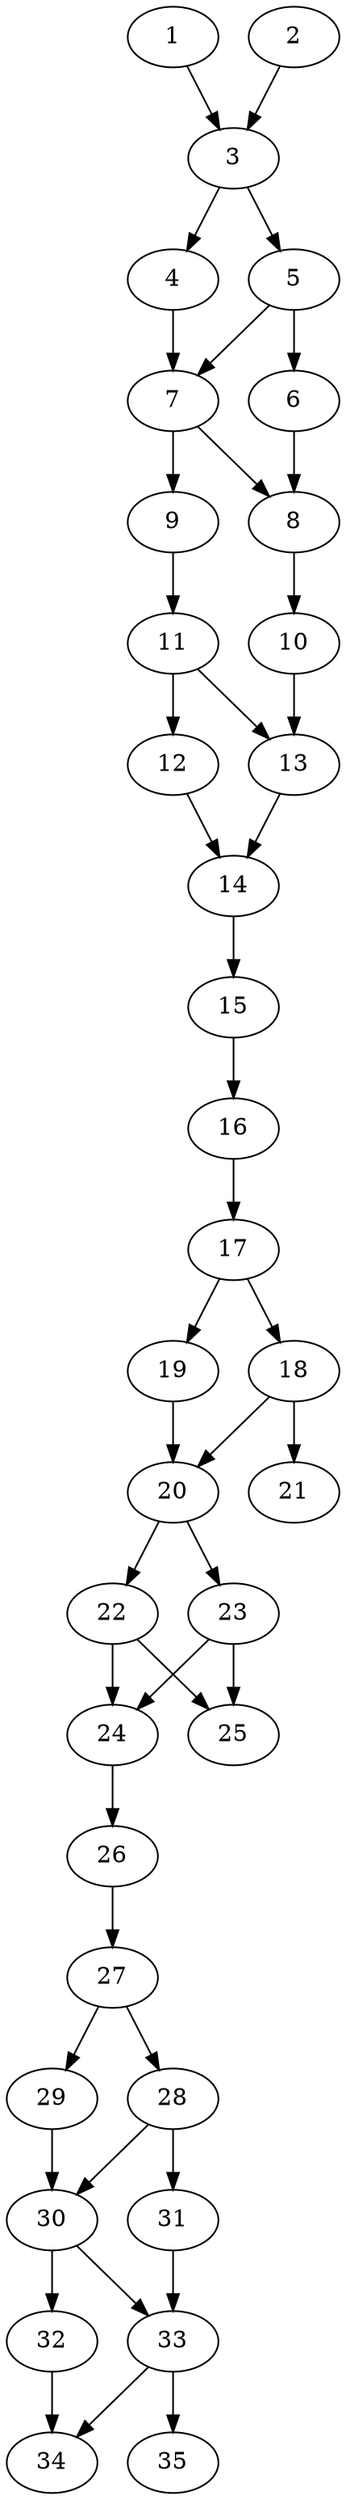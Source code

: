 // DAG automatically generated by daggen at Thu Oct  3 14:05:37 2019
// ./daggen --dot -n 35 --ccr 0.4 --fat 0.3 --regular 0.9 --density 0.7 --mindata 5242880 --maxdata 52428800 
digraph G {
  1 [size="71040000", alpha="0.14", expect_size="28416000"] 
  1 -> 3 [size ="28416000"]
  2 [size="114104320", alpha="0.12", expect_size="45641728"] 
  2 -> 3 [size ="45641728"]
  3 [size="41210880", alpha="0.17", expect_size="16484352"] 
  3 -> 4 [size ="16484352"]
  3 -> 5 [size ="16484352"]
  4 [size="107338240", alpha="0.04", expect_size="42935296"] 
  4 -> 7 [size ="42935296"]
  5 [size="105454080", alpha="0.17", expect_size="42181632"] 
  5 -> 6 [size ="42181632"]
  5 -> 7 [size ="42181632"]
  6 [size="54036480", alpha="0.02", expect_size="21614592"] 
  6 -> 8 [size ="21614592"]
  7 [size="85268480", alpha="0.02", expect_size="34107392"] 
  7 -> 8 [size ="34107392"]
  7 -> 9 [size ="34107392"]
  8 [size="29816320", alpha="0.15", expect_size="11926528"] 
  8 -> 10 [size ="11926528"]
  9 [size="21043200", alpha="0.17", expect_size="8417280"] 
  9 -> 11 [size ="8417280"]
  10 [size="104248320", alpha="0.09", expect_size="41699328"] 
  10 -> 13 [size ="41699328"]
  11 [size="62497280", alpha="0.07", expect_size="24998912"] 
  11 -> 12 [size ="24998912"]
  11 -> 13 [size ="24998912"]
  12 [size="26631680", alpha="0.17", expect_size="10652672"] 
  12 -> 14 [size ="10652672"]
  13 [size="98490880", alpha="0.01", expect_size="39396352"] 
  13 -> 14 [size ="39396352"]
  14 [size="83409920", alpha="0.20", expect_size="33363968"] 
  14 -> 15 [size ="33363968"]
  15 [size="108925440", alpha="0.10", expect_size="43570176"] 
  15 -> 16 [size ="43570176"]
  16 [size="93642240", alpha="0.11", expect_size="37456896"] 
  16 -> 17 [size ="37456896"]
  17 [size="103395840", alpha="0.16", expect_size="41358336"] 
  17 -> 18 [size ="41358336"]
  17 -> 19 [size ="41358336"]
  18 [size="114606080", alpha="0.14", expect_size="45842432"] 
  18 -> 20 [size ="45842432"]
  18 -> 21 [size ="45842432"]
  19 [size="87147520", alpha="0.18", expect_size="34859008"] 
  19 -> 20 [size ="34859008"]
  20 [size="69294080", alpha="0.02", expect_size="27717632"] 
  20 -> 22 [size ="27717632"]
  20 -> 23 [size ="27717632"]
  21 [size="121461760", alpha="0.15", expect_size="48584704"] 
  22 [size="46297600", alpha="0.06", expect_size="18519040"] 
  22 -> 24 [size ="18519040"]
  22 -> 25 [size ="18519040"]
  23 [size="29514240", alpha="0.02", expect_size="11805696"] 
  23 -> 24 [size ="11805696"]
  23 -> 25 [size ="11805696"]
  24 [size="34237440", alpha="0.13", expect_size="13694976"] 
  24 -> 26 [size ="13694976"]
  25 [size="33126400", alpha="0.20", expect_size="13250560"] 
  26 [size="91345920", alpha="0.14", expect_size="36538368"] 
  26 -> 27 [size ="36538368"]
  27 [size="36508160", alpha="0.00", expect_size="14603264"] 
  27 -> 28 [size ="14603264"]
  27 -> 29 [size ="14603264"]
  28 [size="15854080", alpha="0.09", expect_size="6341632"] 
  28 -> 30 [size ="6341632"]
  28 -> 31 [size ="6341632"]
  29 [size="95582720", alpha="0.20", expect_size="38233088"] 
  29 -> 30 [size ="38233088"]
  30 [size="85056000", alpha="0.06", expect_size="34022400"] 
  30 -> 32 [size ="34022400"]
  30 -> 33 [size ="34022400"]
  31 [size="96412160", alpha="0.20", expect_size="38564864"] 
  31 -> 33 [size ="38564864"]
  32 [size="69619200", alpha="0.16", expect_size="27847680"] 
  32 -> 34 [size ="27847680"]
  33 [size="105674240", alpha="0.07", expect_size="42269696"] 
  33 -> 34 [size ="42269696"]
  33 -> 35 [size ="42269696"]
  34 [size="114718720", alpha="0.10", expect_size="45887488"] 
  35 [size="73016320", alpha="0.09", expect_size="29206528"] 
}
